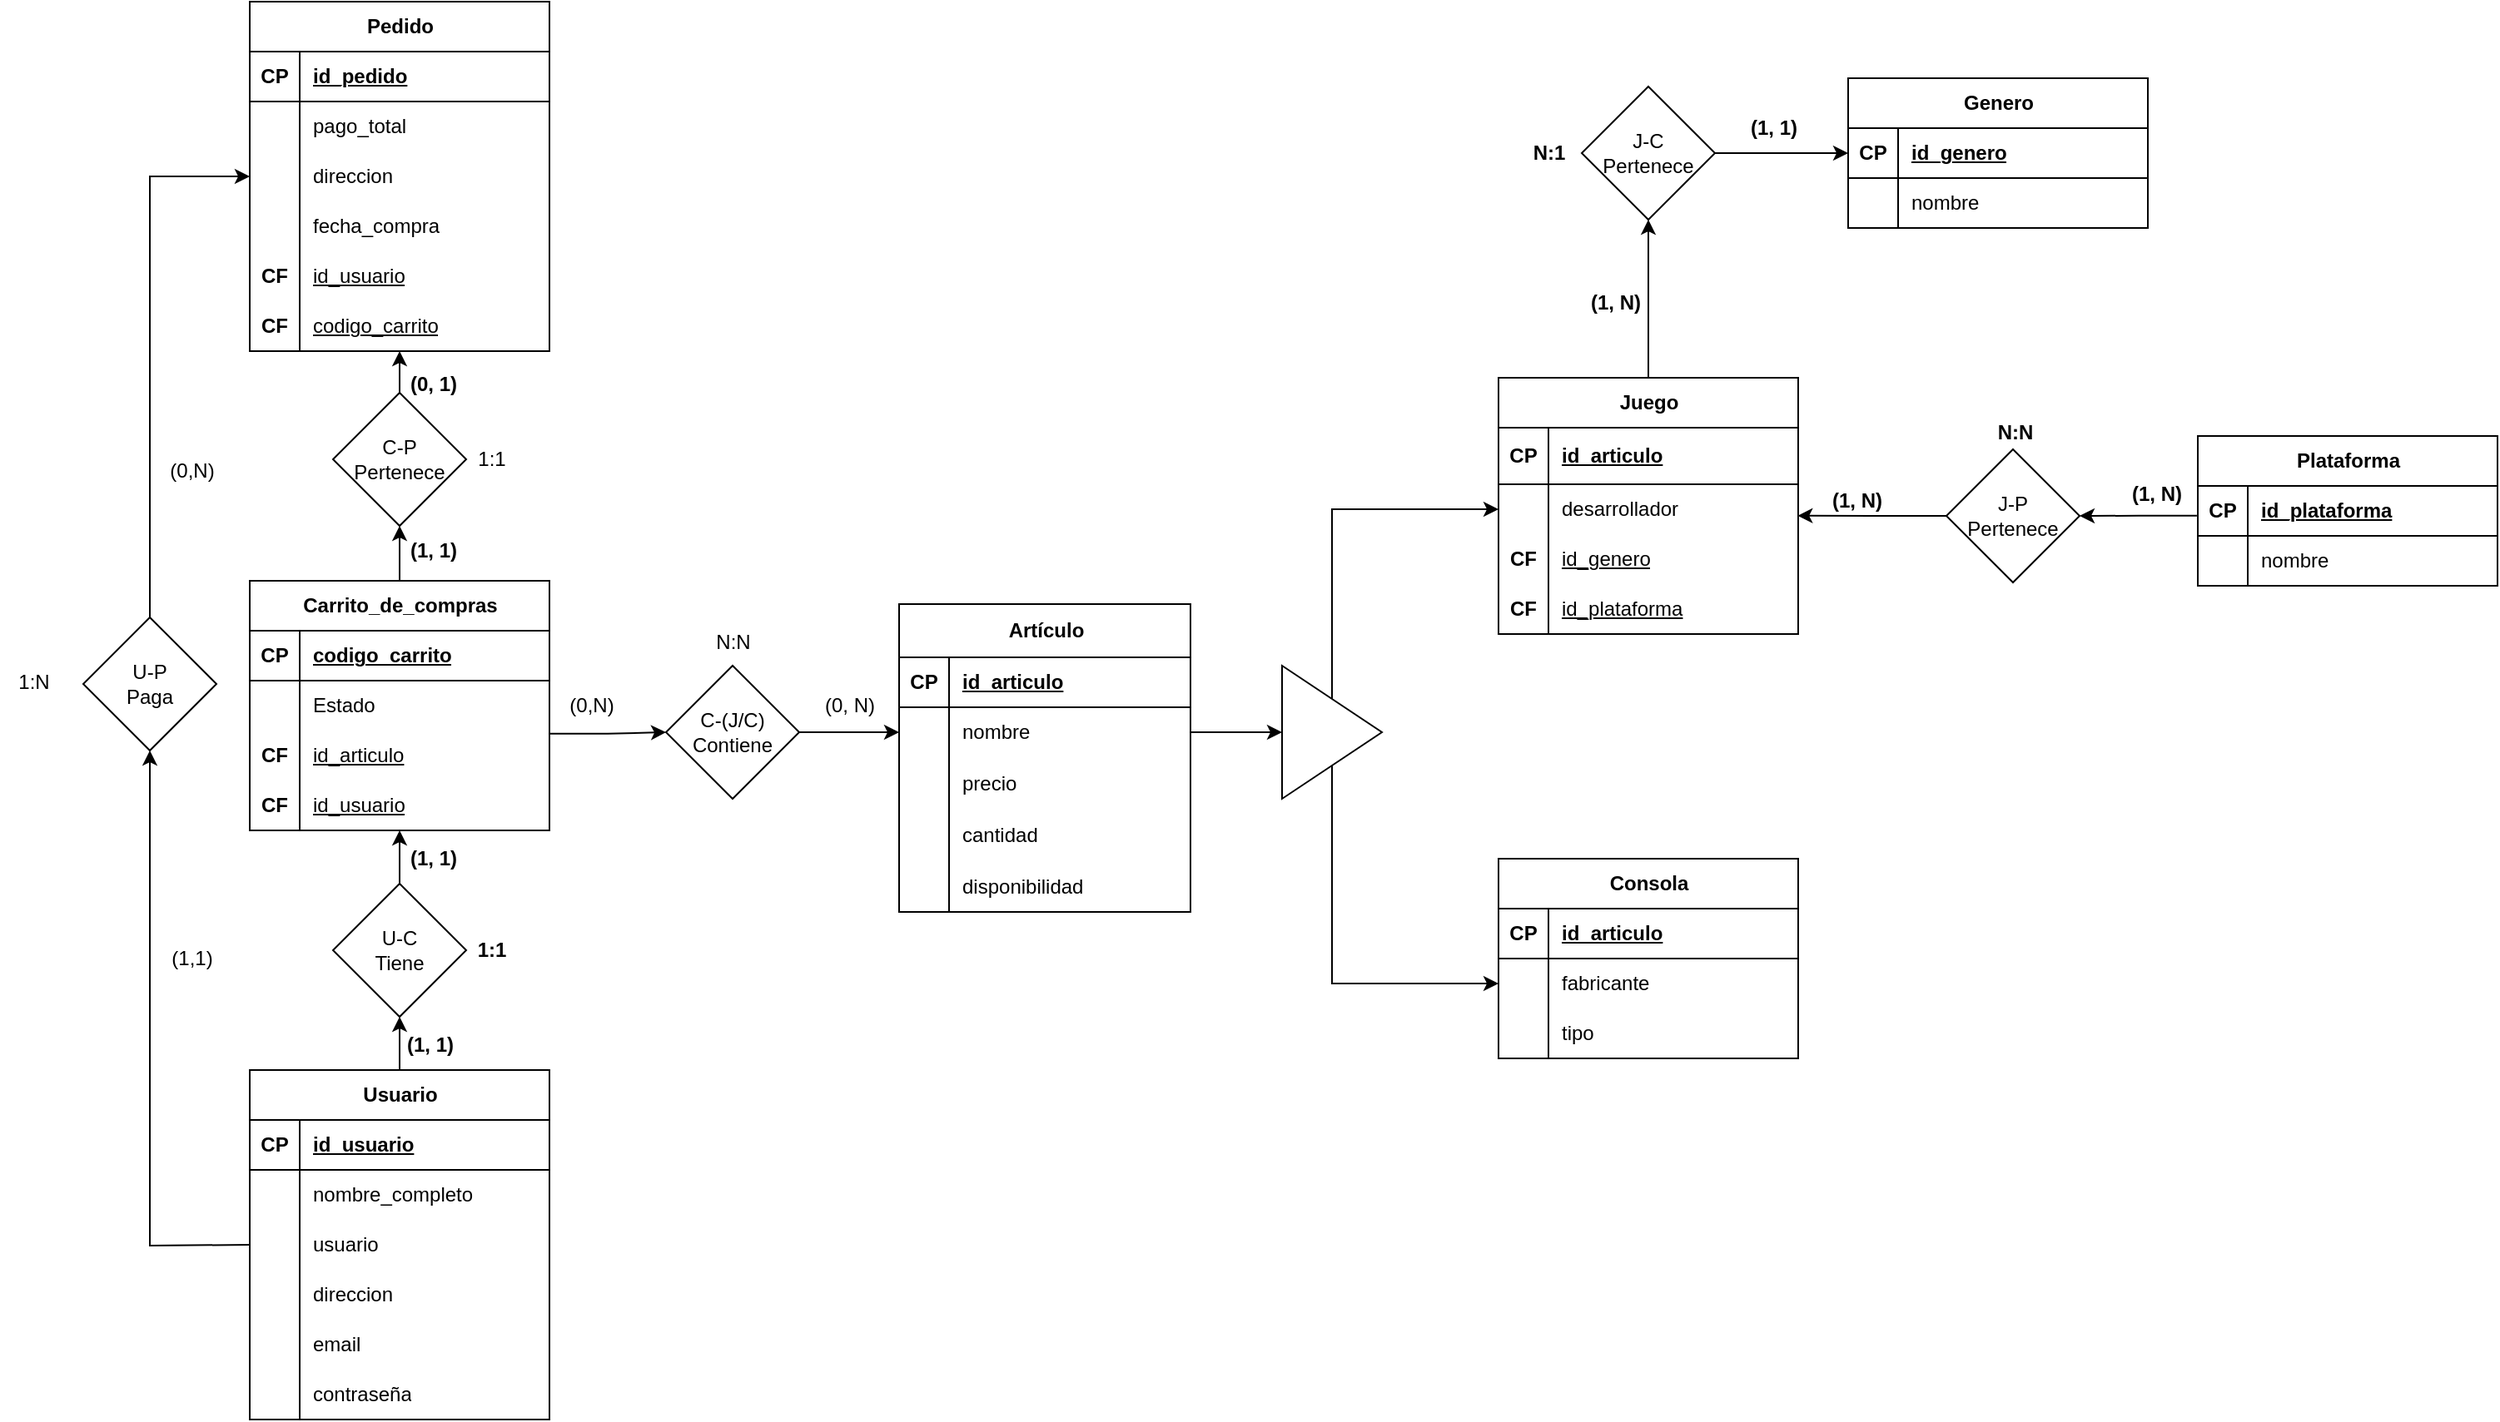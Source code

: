 <mxfile version="24.3.1" type="google">
  <diagram id="R2lEEEUBdFMjLlhIrx00" name="Page-1">
    <mxGraphModel grid="1" page="1" gridSize="10" guides="1" tooltips="1" connect="1" arrows="1" fold="1" pageScale="1" pageWidth="850" pageHeight="1100" math="0" shadow="0" extFonts="Permanent Marker^https://fonts.googleapis.com/css?family=Permanent+Marker">
      <root>
        <mxCell id="0" />
        <mxCell id="1" parent="0" />
        <mxCell id="n_eKiCJYKndIXSMCYufd-1" value="Usuario" style="shape=table;startSize=30;container=1;collapsible=1;childLayout=tableLayout;fixedRows=1;rowLines=0;fontStyle=1;align=center;resizeLast=1;html=1;" vertex="1" parent="1">
          <mxGeometry x="60" y="792" width="180" height="210" as="geometry" />
        </mxCell>
        <mxCell id="n_eKiCJYKndIXSMCYufd-2" value="" style="shape=tableRow;horizontal=0;startSize=0;swimlaneHead=0;swimlaneBody=0;fillColor=none;collapsible=0;dropTarget=0;points=[[0,0.5],[1,0.5]];portConstraint=eastwest;top=0;left=0;right=0;bottom=1;" vertex="1" parent="n_eKiCJYKndIXSMCYufd-1">
          <mxGeometry y="30" width="180" height="30" as="geometry" />
        </mxCell>
        <mxCell id="n_eKiCJYKndIXSMCYufd-3" value="CP" style="shape=partialRectangle;connectable=0;fillColor=none;top=0;left=0;bottom=0;right=0;fontStyle=1;overflow=hidden;whiteSpace=wrap;html=1;" vertex="1" parent="n_eKiCJYKndIXSMCYufd-2">
          <mxGeometry width="30" height="30" as="geometry">
            <mxRectangle width="30" height="30" as="alternateBounds" />
          </mxGeometry>
        </mxCell>
        <mxCell id="n_eKiCJYKndIXSMCYufd-4" value="id_usuario" style="shape=partialRectangle;connectable=0;fillColor=none;top=0;left=0;bottom=0;right=0;align=left;spacingLeft=6;fontStyle=5;overflow=hidden;whiteSpace=wrap;html=1;" vertex="1" parent="n_eKiCJYKndIXSMCYufd-2">
          <mxGeometry x="30" width="150" height="30" as="geometry">
            <mxRectangle width="150" height="30" as="alternateBounds" />
          </mxGeometry>
        </mxCell>
        <mxCell id="n_eKiCJYKndIXSMCYufd-5" value="" style="shape=tableRow;horizontal=0;startSize=0;swimlaneHead=0;swimlaneBody=0;fillColor=none;collapsible=0;dropTarget=0;points=[[0,0.5],[1,0.5]];portConstraint=eastwest;top=0;left=0;right=0;bottom=0;" vertex="1" parent="n_eKiCJYKndIXSMCYufd-1">
          <mxGeometry y="60" width="180" height="30" as="geometry" />
        </mxCell>
        <mxCell id="n_eKiCJYKndIXSMCYufd-6" value="" style="shape=partialRectangle;connectable=0;fillColor=none;top=0;left=0;bottom=0;right=0;editable=1;overflow=hidden;whiteSpace=wrap;html=1;" vertex="1" parent="n_eKiCJYKndIXSMCYufd-5">
          <mxGeometry width="30" height="30" as="geometry">
            <mxRectangle width="30" height="30" as="alternateBounds" />
          </mxGeometry>
        </mxCell>
        <mxCell id="n_eKiCJYKndIXSMCYufd-7" value="nombre_completo" style="shape=partialRectangle;connectable=0;fillColor=none;top=0;left=0;bottom=0;right=0;align=left;spacingLeft=6;overflow=hidden;whiteSpace=wrap;html=1;" vertex="1" parent="n_eKiCJYKndIXSMCYufd-5">
          <mxGeometry x="30" width="150" height="30" as="geometry">
            <mxRectangle width="150" height="30" as="alternateBounds" />
          </mxGeometry>
        </mxCell>
        <mxCell id="n_eKiCJYKndIXSMCYufd-14" value="" style="shape=tableRow;horizontal=0;startSize=0;swimlaneHead=0;swimlaneBody=0;fillColor=none;collapsible=0;dropTarget=0;points=[[0,0.5],[1,0.5]];portConstraint=eastwest;top=0;left=0;right=0;bottom=0;" vertex="1" parent="n_eKiCJYKndIXSMCYufd-1">
          <mxGeometry y="90" width="180" height="30" as="geometry" />
        </mxCell>
        <mxCell id="n_eKiCJYKndIXSMCYufd-15" value="" style="shape=partialRectangle;connectable=0;fillColor=none;top=0;left=0;bottom=0;right=0;editable=1;overflow=hidden;whiteSpace=wrap;html=1;" vertex="1" parent="n_eKiCJYKndIXSMCYufd-14">
          <mxGeometry width="30" height="30" as="geometry">
            <mxRectangle width="30" height="30" as="alternateBounds" />
          </mxGeometry>
        </mxCell>
        <mxCell id="n_eKiCJYKndIXSMCYufd-16" value="usuario" style="shape=partialRectangle;connectable=0;fillColor=none;top=0;left=0;bottom=0;right=0;align=left;spacingLeft=6;overflow=hidden;whiteSpace=wrap;html=1;" vertex="1" parent="n_eKiCJYKndIXSMCYufd-14">
          <mxGeometry x="30" width="150" height="30" as="geometry">
            <mxRectangle width="150" height="30" as="alternateBounds" />
          </mxGeometry>
        </mxCell>
        <mxCell id="n_eKiCJYKndIXSMCYufd-17" value="" style="shape=tableRow;horizontal=0;startSize=0;swimlaneHead=0;swimlaneBody=0;fillColor=none;collapsible=0;dropTarget=0;points=[[0,0.5],[1,0.5]];portConstraint=eastwest;top=0;left=0;right=0;bottom=0;" vertex="1" parent="n_eKiCJYKndIXSMCYufd-1">
          <mxGeometry y="120" width="180" height="30" as="geometry" />
        </mxCell>
        <mxCell id="n_eKiCJYKndIXSMCYufd-18" value="" style="shape=partialRectangle;connectable=0;fillColor=none;top=0;left=0;bottom=0;right=0;editable=1;overflow=hidden;whiteSpace=wrap;html=1;" vertex="1" parent="n_eKiCJYKndIXSMCYufd-17">
          <mxGeometry width="30" height="30" as="geometry">
            <mxRectangle width="30" height="30" as="alternateBounds" />
          </mxGeometry>
        </mxCell>
        <mxCell id="n_eKiCJYKndIXSMCYufd-19" value="direccion" style="shape=partialRectangle;connectable=0;fillColor=none;top=0;left=0;bottom=0;right=0;align=left;spacingLeft=6;overflow=hidden;whiteSpace=wrap;html=1;" vertex="1" parent="n_eKiCJYKndIXSMCYufd-17">
          <mxGeometry x="30" width="150" height="30" as="geometry">
            <mxRectangle width="150" height="30" as="alternateBounds" />
          </mxGeometry>
        </mxCell>
        <mxCell id="xAtLHZ4HxbUUUHF_0wC6-1" value="" style="shape=tableRow;horizontal=0;startSize=0;swimlaneHead=0;swimlaneBody=0;fillColor=none;collapsible=0;dropTarget=0;points=[[0,0.5],[1,0.5]];portConstraint=eastwest;top=0;left=0;right=0;bottom=0;" vertex="1" parent="n_eKiCJYKndIXSMCYufd-1">
          <mxGeometry y="150" width="180" height="30" as="geometry" />
        </mxCell>
        <mxCell id="xAtLHZ4HxbUUUHF_0wC6-2" value="" style="shape=partialRectangle;connectable=0;fillColor=none;top=0;left=0;bottom=0;right=0;editable=1;overflow=hidden;whiteSpace=wrap;html=1;" vertex="1" parent="xAtLHZ4HxbUUUHF_0wC6-1">
          <mxGeometry width="30" height="30" as="geometry">
            <mxRectangle width="30" height="30" as="alternateBounds" />
          </mxGeometry>
        </mxCell>
        <mxCell id="xAtLHZ4HxbUUUHF_0wC6-3" value="email" style="shape=partialRectangle;connectable=0;fillColor=none;top=0;left=0;bottom=0;right=0;align=left;spacingLeft=6;overflow=hidden;whiteSpace=wrap;html=1;" vertex="1" parent="xAtLHZ4HxbUUUHF_0wC6-1">
          <mxGeometry x="30" width="150" height="30" as="geometry">
            <mxRectangle width="150" height="30" as="alternateBounds" />
          </mxGeometry>
        </mxCell>
        <mxCell id="xAtLHZ4HxbUUUHF_0wC6-4" value="" style="shape=tableRow;horizontal=0;startSize=0;swimlaneHead=0;swimlaneBody=0;fillColor=none;collapsible=0;dropTarget=0;points=[[0,0.5],[1,0.5]];portConstraint=eastwest;top=0;left=0;right=0;bottom=0;" vertex="1" parent="n_eKiCJYKndIXSMCYufd-1">
          <mxGeometry y="180" width="180" height="30" as="geometry" />
        </mxCell>
        <mxCell id="xAtLHZ4HxbUUUHF_0wC6-5" value="" style="shape=partialRectangle;connectable=0;fillColor=none;top=0;left=0;bottom=0;right=0;editable=1;overflow=hidden;whiteSpace=wrap;html=1;" vertex="1" parent="xAtLHZ4HxbUUUHF_0wC6-4">
          <mxGeometry width="30" height="30" as="geometry">
            <mxRectangle width="30" height="30" as="alternateBounds" />
          </mxGeometry>
        </mxCell>
        <mxCell id="xAtLHZ4HxbUUUHF_0wC6-6" value="contraseña" style="shape=partialRectangle;connectable=0;fillColor=none;top=0;left=0;bottom=0;right=0;align=left;spacingLeft=6;overflow=hidden;whiteSpace=wrap;html=1;" vertex="1" parent="xAtLHZ4HxbUUUHF_0wC6-4">
          <mxGeometry x="30" width="150" height="30" as="geometry">
            <mxRectangle width="150" height="30" as="alternateBounds" />
          </mxGeometry>
        </mxCell>
        <mxCell id="uKC9EGpkkyxRw3qyVLnq-20" style="edgeStyle=orthogonalEdgeStyle;rounded=0;orthogonalLoop=1;jettySize=auto;html=1;entryX=0.5;entryY=1;entryDx=0;entryDy=0;" edge="1" parent="1" source="n_eKiCJYKndIXSMCYufd-26" target="uKC9EGpkkyxRw3qyVLnq-18">
          <mxGeometry relative="1" as="geometry" />
        </mxCell>
        <mxCell id="n_eKiCJYKndIXSMCYufd-26" value="Juego" style="shape=table;startSize=30;container=1;collapsible=1;childLayout=tableLayout;fixedRows=1;rowLines=0;fontStyle=1;align=center;resizeLast=1;html=1;" vertex="1" parent="1">
          <mxGeometry x="810" y="376" width="180" height="154" as="geometry" />
        </mxCell>
        <mxCell id="n_eKiCJYKndIXSMCYufd-27" value="" style="shape=tableRow;horizontal=0;startSize=0;swimlaneHead=0;swimlaneBody=0;fillColor=none;collapsible=0;dropTarget=0;points=[[0,0.5],[1,0.5]];portConstraint=eastwest;top=0;left=0;right=0;bottom=1;" vertex="1" parent="n_eKiCJYKndIXSMCYufd-26">
          <mxGeometry y="30" width="180" height="34" as="geometry" />
        </mxCell>
        <mxCell id="n_eKiCJYKndIXSMCYufd-28" value="CP" style="shape=partialRectangle;connectable=0;fillColor=none;top=0;left=0;bottom=0;right=0;fontStyle=1;overflow=hidden;whiteSpace=wrap;html=1;" vertex="1" parent="n_eKiCJYKndIXSMCYufd-27">
          <mxGeometry width="30" height="34" as="geometry">
            <mxRectangle width="30" height="34" as="alternateBounds" />
          </mxGeometry>
        </mxCell>
        <mxCell id="n_eKiCJYKndIXSMCYufd-29" value="id_articulo" style="shape=partialRectangle;connectable=0;fillColor=none;top=0;left=0;bottom=0;right=0;align=left;spacingLeft=6;fontStyle=5;overflow=hidden;whiteSpace=wrap;html=1;" vertex="1" parent="n_eKiCJYKndIXSMCYufd-27">
          <mxGeometry x="30" width="150" height="34" as="geometry">
            <mxRectangle width="150" height="34" as="alternateBounds" />
          </mxGeometry>
        </mxCell>
        <mxCell id="n_eKiCJYKndIXSMCYufd-78" value="" style="shape=tableRow;horizontal=0;startSize=0;swimlaneHead=0;swimlaneBody=0;fillColor=none;collapsible=0;dropTarget=0;points=[[0,0.5],[1,0.5]];portConstraint=eastwest;top=0;left=0;right=0;bottom=0;" vertex="1" parent="n_eKiCJYKndIXSMCYufd-26">
          <mxGeometry y="64" width="180" height="30" as="geometry" />
        </mxCell>
        <mxCell id="n_eKiCJYKndIXSMCYufd-79" value="" style="shape=partialRectangle;connectable=0;fillColor=none;top=0;left=0;bottom=0;right=0;editable=1;overflow=hidden;whiteSpace=wrap;html=1;" vertex="1" parent="n_eKiCJYKndIXSMCYufd-78">
          <mxGeometry width="30" height="30" as="geometry">
            <mxRectangle width="30" height="30" as="alternateBounds" />
          </mxGeometry>
        </mxCell>
        <mxCell id="n_eKiCJYKndIXSMCYufd-80" value="desarrollador" style="shape=partialRectangle;connectable=0;fillColor=none;top=0;left=0;bottom=0;right=0;align=left;spacingLeft=6;overflow=hidden;whiteSpace=wrap;html=1;" vertex="1" parent="n_eKiCJYKndIXSMCYufd-78">
          <mxGeometry x="30" width="150" height="30" as="geometry">
            <mxRectangle width="150" height="30" as="alternateBounds" />
          </mxGeometry>
        </mxCell>
        <mxCell id="KDJVT5OWe3KiXkxFIg8c-7" value="" style="shape=tableRow;horizontal=0;startSize=0;swimlaneHead=0;swimlaneBody=0;fillColor=none;collapsible=0;dropTarget=0;points=[[0,0.5],[1,0.5]];portConstraint=eastwest;top=0;left=0;right=0;bottom=0;" vertex="1" parent="n_eKiCJYKndIXSMCYufd-26">
          <mxGeometry y="94" width="180" height="30" as="geometry" />
        </mxCell>
        <mxCell id="KDJVT5OWe3KiXkxFIg8c-8" value="&lt;b&gt;CF&lt;/b&gt;" style="shape=partialRectangle;connectable=0;fillColor=none;top=0;left=0;bottom=0;right=0;editable=1;overflow=hidden;whiteSpace=wrap;html=1;" vertex="1" parent="KDJVT5OWe3KiXkxFIg8c-7">
          <mxGeometry width="30" height="30" as="geometry">
            <mxRectangle width="30" height="30" as="alternateBounds" />
          </mxGeometry>
        </mxCell>
        <mxCell id="KDJVT5OWe3KiXkxFIg8c-9" value="&lt;u&gt;id_genero&lt;/u&gt;" style="shape=partialRectangle;connectable=0;fillColor=none;top=0;left=0;bottom=0;right=0;align=left;spacingLeft=6;overflow=hidden;whiteSpace=wrap;html=1;" vertex="1" parent="KDJVT5OWe3KiXkxFIg8c-7">
          <mxGeometry x="30" width="150" height="30" as="geometry">
            <mxRectangle width="150" height="30" as="alternateBounds" />
          </mxGeometry>
        </mxCell>
        <mxCell id="Jhs-4-JVJ0-zjzhwm90C-14" value="" style="shape=tableRow;horizontal=0;startSize=0;swimlaneHead=0;swimlaneBody=0;fillColor=none;collapsible=0;dropTarget=0;points=[[0,0.5],[1,0.5]];portConstraint=eastwest;top=0;left=0;right=0;bottom=0;" vertex="1" parent="n_eKiCJYKndIXSMCYufd-26">
          <mxGeometry y="124" width="180" height="30" as="geometry" />
        </mxCell>
        <mxCell id="Jhs-4-JVJ0-zjzhwm90C-15" value="&lt;b&gt;CF&lt;/b&gt;" style="shape=partialRectangle;connectable=0;fillColor=none;top=0;left=0;bottom=0;right=0;editable=1;overflow=hidden;whiteSpace=wrap;html=1;" vertex="1" parent="Jhs-4-JVJ0-zjzhwm90C-14">
          <mxGeometry width="30" height="30" as="geometry">
            <mxRectangle width="30" height="30" as="alternateBounds" />
          </mxGeometry>
        </mxCell>
        <mxCell id="Jhs-4-JVJ0-zjzhwm90C-16" value="&lt;u&gt;id_plataforma&lt;/u&gt;" style="shape=partialRectangle;connectable=0;fillColor=none;top=0;left=0;bottom=0;right=0;align=left;spacingLeft=6;overflow=hidden;whiteSpace=wrap;html=1;" vertex="1" parent="Jhs-4-JVJ0-zjzhwm90C-14">
          <mxGeometry x="30" width="150" height="30" as="geometry">
            <mxRectangle width="150" height="30" as="alternateBounds" />
          </mxGeometry>
        </mxCell>
        <mxCell id="n_eKiCJYKndIXSMCYufd-52" value="Pedido" style="shape=table;startSize=30;container=1;collapsible=1;childLayout=tableLayout;fixedRows=1;rowLines=0;fontStyle=1;align=center;resizeLast=1;html=1;" vertex="1" parent="1">
          <mxGeometry x="60" y="150" width="180" height="210" as="geometry" />
        </mxCell>
        <mxCell id="n_eKiCJYKndIXSMCYufd-53" value="" style="shape=tableRow;horizontal=0;startSize=0;swimlaneHead=0;swimlaneBody=0;fillColor=none;collapsible=0;dropTarget=0;points=[[0,0.5],[1,0.5]];portConstraint=eastwest;top=0;left=0;right=0;bottom=1;" vertex="1" parent="n_eKiCJYKndIXSMCYufd-52">
          <mxGeometry y="30" width="180" height="30" as="geometry" />
        </mxCell>
        <mxCell id="n_eKiCJYKndIXSMCYufd-54" value="CP" style="shape=partialRectangle;connectable=0;fillColor=none;top=0;left=0;bottom=0;right=0;fontStyle=1;overflow=hidden;whiteSpace=wrap;html=1;" vertex="1" parent="n_eKiCJYKndIXSMCYufd-53">
          <mxGeometry width="30" height="30" as="geometry">
            <mxRectangle width="30" height="30" as="alternateBounds" />
          </mxGeometry>
        </mxCell>
        <mxCell id="n_eKiCJYKndIXSMCYufd-55" value="id_pedido" style="shape=partialRectangle;connectable=0;fillColor=none;top=0;left=0;bottom=0;right=0;align=left;spacingLeft=6;fontStyle=5;overflow=hidden;whiteSpace=wrap;html=1;" vertex="1" parent="n_eKiCJYKndIXSMCYufd-53">
          <mxGeometry x="30" width="150" height="30" as="geometry">
            <mxRectangle width="150" height="30" as="alternateBounds" />
          </mxGeometry>
        </mxCell>
        <mxCell id="n_eKiCJYKndIXSMCYufd-56" value="" style="shape=tableRow;horizontal=0;startSize=0;swimlaneHead=0;swimlaneBody=0;fillColor=none;collapsible=0;dropTarget=0;points=[[0,0.5],[1,0.5]];portConstraint=eastwest;top=0;left=0;right=0;bottom=0;" vertex="1" parent="n_eKiCJYKndIXSMCYufd-52">
          <mxGeometry y="60" width="180" height="30" as="geometry" />
        </mxCell>
        <mxCell id="n_eKiCJYKndIXSMCYufd-57" value="" style="shape=partialRectangle;connectable=0;fillColor=none;top=0;left=0;bottom=0;right=0;editable=1;overflow=hidden;whiteSpace=wrap;html=1;" vertex="1" parent="n_eKiCJYKndIXSMCYufd-56">
          <mxGeometry width="30" height="30" as="geometry">
            <mxRectangle width="30" height="30" as="alternateBounds" />
          </mxGeometry>
        </mxCell>
        <mxCell id="n_eKiCJYKndIXSMCYufd-58" value="pago_total" style="shape=partialRectangle;connectable=0;fillColor=none;top=0;left=0;bottom=0;right=0;align=left;spacingLeft=6;overflow=hidden;whiteSpace=wrap;html=1;" vertex="1" parent="n_eKiCJYKndIXSMCYufd-56">
          <mxGeometry x="30" width="150" height="30" as="geometry">
            <mxRectangle width="150" height="30" as="alternateBounds" />
          </mxGeometry>
        </mxCell>
        <mxCell id="n_eKiCJYKndIXSMCYufd-59" value="" style="shape=tableRow;horizontal=0;startSize=0;swimlaneHead=0;swimlaneBody=0;fillColor=none;collapsible=0;dropTarget=0;points=[[0,0.5],[1,0.5]];portConstraint=eastwest;top=0;left=0;right=0;bottom=0;" vertex="1" parent="n_eKiCJYKndIXSMCYufd-52">
          <mxGeometry y="90" width="180" height="30" as="geometry" />
        </mxCell>
        <mxCell id="n_eKiCJYKndIXSMCYufd-60" value="" style="shape=partialRectangle;connectable=0;fillColor=none;top=0;left=0;bottom=0;right=0;editable=1;overflow=hidden;whiteSpace=wrap;html=1;" vertex="1" parent="n_eKiCJYKndIXSMCYufd-59">
          <mxGeometry width="30" height="30" as="geometry">
            <mxRectangle width="30" height="30" as="alternateBounds" />
          </mxGeometry>
        </mxCell>
        <mxCell id="n_eKiCJYKndIXSMCYufd-61" value="direccion" style="shape=partialRectangle;connectable=0;fillColor=none;top=0;left=0;bottom=0;right=0;align=left;spacingLeft=6;overflow=hidden;whiteSpace=wrap;html=1;" vertex="1" parent="n_eKiCJYKndIXSMCYufd-59">
          <mxGeometry x="30" width="150" height="30" as="geometry">
            <mxRectangle width="150" height="30" as="alternateBounds" />
          </mxGeometry>
        </mxCell>
        <mxCell id="n_eKiCJYKndIXSMCYufd-62" value="" style="shape=tableRow;horizontal=0;startSize=0;swimlaneHead=0;swimlaneBody=0;fillColor=none;collapsible=0;dropTarget=0;points=[[0,0.5],[1,0.5]];portConstraint=eastwest;top=0;left=0;right=0;bottom=0;" vertex="1" parent="n_eKiCJYKndIXSMCYufd-52">
          <mxGeometry y="120" width="180" height="30" as="geometry" />
        </mxCell>
        <mxCell id="n_eKiCJYKndIXSMCYufd-63" value="" style="shape=partialRectangle;connectable=0;fillColor=none;top=0;left=0;bottom=0;right=0;editable=1;overflow=hidden;whiteSpace=wrap;html=1;" vertex="1" parent="n_eKiCJYKndIXSMCYufd-62">
          <mxGeometry width="30" height="30" as="geometry">
            <mxRectangle width="30" height="30" as="alternateBounds" />
          </mxGeometry>
        </mxCell>
        <mxCell id="n_eKiCJYKndIXSMCYufd-64" value="fecha_compra" style="shape=partialRectangle;connectable=0;fillColor=none;top=0;left=0;bottom=0;right=0;align=left;spacingLeft=6;overflow=hidden;whiteSpace=wrap;html=1;" vertex="1" parent="n_eKiCJYKndIXSMCYufd-62">
          <mxGeometry x="30" width="150" height="30" as="geometry">
            <mxRectangle width="150" height="30" as="alternateBounds" />
          </mxGeometry>
        </mxCell>
        <mxCell id="KDJVT5OWe3KiXkxFIg8c-147" value="" style="shape=tableRow;horizontal=0;startSize=0;swimlaneHead=0;swimlaneBody=0;fillColor=none;collapsible=0;dropTarget=0;points=[[0,0.5],[1,0.5]];portConstraint=eastwest;top=0;left=0;right=0;bottom=0;" vertex="1" parent="n_eKiCJYKndIXSMCYufd-52">
          <mxGeometry y="150" width="180" height="30" as="geometry" />
        </mxCell>
        <mxCell id="KDJVT5OWe3KiXkxFIg8c-148" value="&lt;b&gt;CF&lt;/b&gt;" style="shape=partialRectangle;connectable=0;fillColor=none;top=0;left=0;bottom=0;right=0;editable=1;overflow=hidden;whiteSpace=wrap;html=1;" vertex="1" parent="KDJVT5OWe3KiXkxFIg8c-147">
          <mxGeometry width="30" height="30" as="geometry">
            <mxRectangle width="30" height="30" as="alternateBounds" />
          </mxGeometry>
        </mxCell>
        <mxCell id="KDJVT5OWe3KiXkxFIg8c-149" value="&lt;u&gt;id_usuario&lt;/u&gt;" style="shape=partialRectangle;connectable=0;fillColor=none;top=0;left=0;bottom=0;right=0;align=left;spacingLeft=6;overflow=hidden;whiteSpace=wrap;html=1;" vertex="1" parent="KDJVT5OWe3KiXkxFIg8c-147">
          <mxGeometry x="30" width="150" height="30" as="geometry">
            <mxRectangle width="150" height="30" as="alternateBounds" />
          </mxGeometry>
        </mxCell>
        <mxCell id="KDJVT5OWe3KiXkxFIg8c-2312" value="" style="shape=tableRow;horizontal=0;startSize=0;swimlaneHead=0;swimlaneBody=0;fillColor=none;collapsible=0;dropTarget=0;points=[[0,0.5],[1,0.5]];portConstraint=eastwest;top=0;left=0;right=0;bottom=0;" vertex="1" parent="n_eKiCJYKndIXSMCYufd-52">
          <mxGeometry y="180" width="180" height="30" as="geometry" />
        </mxCell>
        <mxCell id="KDJVT5OWe3KiXkxFIg8c-2313" value="&lt;b&gt;CF&lt;/b&gt;" style="shape=partialRectangle;connectable=0;fillColor=none;top=0;left=0;bottom=0;right=0;editable=1;overflow=hidden;whiteSpace=wrap;html=1;" vertex="1" parent="KDJVT5OWe3KiXkxFIg8c-2312">
          <mxGeometry width="30" height="30" as="geometry">
            <mxRectangle width="30" height="30" as="alternateBounds" />
          </mxGeometry>
        </mxCell>
        <mxCell id="KDJVT5OWe3KiXkxFIg8c-2314" value="&lt;u&gt;codigo_carrito&lt;/u&gt;" style="shape=partialRectangle;connectable=0;fillColor=none;top=0;left=0;bottom=0;right=0;align=left;spacingLeft=6;overflow=hidden;whiteSpace=wrap;html=1;" vertex="1" parent="KDJVT5OWe3KiXkxFIg8c-2312">
          <mxGeometry x="30" width="150" height="30" as="geometry">
            <mxRectangle width="150" height="30" as="alternateBounds" />
          </mxGeometry>
        </mxCell>
        <mxCell id="n_eKiCJYKndIXSMCYufd-97" style="edgeStyle=orthogonalEdgeStyle;rounded=0;orthogonalLoop=1;jettySize=auto;html=1;entryX=0.5;entryY=1;entryDx=0;entryDy=0;exitX=0.5;exitY=0;exitDx=0;exitDy=0;" edge="1" parent="1" source="n_eKiCJYKndIXSMCYufd-1" target="KDJVT5OWe3KiXkxFIg8c-63">
          <mxGeometry relative="1" as="geometry">
            <mxPoint x="140" y="299" as="targetPoint" />
          </mxGeometry>
        </mxCell>
        <mxCell id="KDJVT5OWe3KiXkxFIg8c-10" value="Plataforma" style="shape=table;startSize=30;container=1;collapsible=1;childLayout=tableLayout;fixedRows=1;rowLines=0;fontStyle=1;align=center;resizeLast=1;html=1;" vertex="1" parent="1">
          <mxGeometry x="1230" y="411" width="180" height="90" as="geometry" />
        </mxCell>
        <mxCell id="KDJVT5OWe3KiXkxFIg8c-11" value="" style="shape=tableRow;horizontal=0;startSize=0;swimlaneHead=0;swimlaneBody=0;fillColor=none;collapsible=0;dropTarget=0;points=[[0,0.5],[1,0.5]];portConstraint=eastwest;top=0;left=0;right=0;bottom=1;" vertex="1" parent="KDJVT5OWe3KiXkxFIg8c-10">
          <mxGeometry y="30" width="180" height="30" as="geometry" />
        </mxCell>
        <mxCell id="KDJVT5OWe3KiXkxFIg8c-12" value="CP" style="shape=partialRectangle;connectable=0;fillColor=none;top=0;left=0;bottom=0;right=0;fontStyle=1;overflow=hidden;whiteSpace=wrap;html=1;" vertex="1" parent="KDJVT5OWe3KiXkxFIg8c-11">
          <mxGeometry width="30" height="30" as="geometry">
            <mxRectangle width="30" height="30" as="alternateBounds" />
          </mxGeometry>
        </mxCell>
        <mxCell id="KDJVT5OWe3KiXkxFIg8c-13" value="id_plataforma" style="shape=partialRectangle;connectable=0;fillColor=none;top=0;left=0;bottom=0;right=0;align=left;spacingLeft=6;fontStyle=5;overflow=hidden;whiteSpace=wrap;html=1;" vertex="1" parent="KDJVT5OWe3KiXkxFIg8c-11">
          <mxGeometry x="30" width="150" height="30" as="geometry">
            <mxRectangle width="150" height="30" as="alternateBounds" />
          </mxGeometry>
        </mxCell>
        <mxCell id="KDJVT5OWe3KiXkxFIg8c-14" value="" style="shape=tableRow;horizontal=0;startSize=0;swimlaneHead=0;swimlaneBody=0;fillColor=none;collapsible=0;dropTarget=0;points=[[0,0.5],[1,0.5]];portConstraint=eastwest;top=0;left=0;right=0;bottom=0;" vertex="1" parent="KDJVT5OWe3KiXkxFIg8c-10">
          <mxGeometry y="60" width="180" height="30" as="geometry" />
        </mxCell>
        <mxCell id="KDJVT5OWe3KiXkxFIg8c-15" value="" style="shape=partialRectangle;connectable=0;fillColor=none;top=0;left=0;bottom=0;right=0;editable=1;overflow=hidden;whiteSpace=wrap;html=1;" vertex="1" parent="KDJVT5OWe3KiXkxFIg8c-14">
          <mxGeometry width="30" height="30" as="geometry">
            <mxRectangle width="30" height="30" as="alternateBounds" />
          </mxGeometry>
        </mxCell>
        <mxCell id="KDJVT5OWe3KiXkxFIg8c-16" value="nombre" style="shape=partialRectangle;connectable=0;fillColor=none;top=0;left=0;bottom=0;right=0;align=left;spacingLeft=6;overflow=hidden;whiteSpace=wrap;html=1;" vertex="1" parent="KDJVT5OWe3KiXkxFIg8c-14">
          <mxGeometry x="30" width="150" height="30" as="geometry">
            <mxRectangle width="150" height="30" as="alternateBounds" />
          </mxGeometry>
        </mxCell>
        <mxCell id="KDJVT5OWe3KiXkxFIg8c-2308" style="edgeStyle=orthogonalEdgeStyle;rounded=0;orthogonalLoop=1;jettySize=auto;html=1;entryX=0.5;entryY=1;entryDx=0;entryDy=0;exitX=0.5;exitY=0;exitDx=0;exitDy=0;" edge="1" parent="1" source="uKC9EGpkkyxRw3qyVLnq-1" target="KDJVT5OWe3KiXkxFIg8c-37">
          <mxGeometry relative="1" as="geometry">
            <mxPoint x="150" y="510" as="sourcePoint" />
          </mxGeometry>
        </mxCell>
        <mxCell id="uKC9EGpkkyxRw3qyVLnq-1" value="Carrito_de_compras" style="shape=table;startSize=30;container=1;collapsible=1;childLayout=tableLayout;fixedRows=1;rowLines=0;fontStyle=1;align=center;resizeLast=1;html=1;" vertex="1" parent="1">
          <mxGeometry x="60" y="498" width="180" height="150" as="geometry" />
        </mxCell>
        <mxCell id="uKC9EGpkkyxRw3qyVLnq-2" value="" style="shape=tableRow;horizontal=0;startSize=0;swimlaneHead=0;swimlaneBody=0;fillColor=none;collapsible=0;dropTarget=0;points=[[0,0.5],[1,0.5]];portConstraint=eastwest;top=0;left=0;right=0;bottom=1;" vertex="1" parent="uKC9EGpkkyxRw3qyVLnq-1">
          <mxGeometry y="30" width="180" height="30" as="geometry" />
        </mxCell>
        <mxCell id="uKC9EGpkkyxRw3qyVLnq-3" value="CP" style="shape=partialRectangle;connectable=0;fillColor=none;top=0;left=0;bottom=0;right=0;fontStyle=1;overflow=hidden;whiteSpace=wrap;html=1;" vertex="1" parent="uKC9EGpkkyxRw3qyVLnq-2">
          <mxGeometry width="30" height="30" as="geometry">
            <mxRectangle width="30" height="30" as="alternateBounds" />
          </mxGeometry>
        </mxCell>
        <mxCell id="uKC9EGpkkyxRw3qyVLnq-4" value="codigo_carrito" style="shape=partialRectangle;connectable=0;fillColor=none;top=0;left=0;bottom=0;right=0;align=left;spacingLeft=6;fontStyle=5;overflow=hidden;whiteSpace=wrap;html=1;" vertex="1" parent="uKC9EGpkkyxRw3qyVLnq-2">
          <mxGeometry x="30" width="150" height="30" as="geometry">
            <mxRectangle width="150" height="30" as="alternateBounds" />
          </mxGeometry>
        </mxCell>
        <mxCell id="uKC9EGpkkyxRw3qyVLnq-5" value="" style="shape=tableRow;horizontal=0;startSize=0;swimlaneHead=0;swimlaneBody=0;fillColor=none;collapsible=0;dropTarget=0;points=[[0,0.5],[1,0.5]];portConstraint=eastwest;top=0;left=0;right=0;bottom=0;" vertex="1" parent="uKC9EGpkkyxRw3qyVLnq-1">
          <mxGeometry y="60" width="180" height="30" as="geometry" />
        </mxCell>
        <mxCell id="uKC9EGpkkyxRw3qyVLnq-6" value="" style="shape=partialRectangle;connectable=0;fillColor=none;top=0;left=0;bottom=0;right=0;editable=1;overflow=hidden;whiteSpace=wrap;html=1;" vertex="1" parent="uKC9EGpkkyxRw3qyVLnq-5">
          <mxGeometry width="30" height="30" as="geometry">
            <mxRectangle width="30" height="30" as="alternateBounds" />
          </mxGeometry>
        </mxCell>
        <mxCell id="uKC9EGpkkyxRw3qyVLnq-7" value="Estado" style="shape=partialRectangle;connectable=0;fillColor=none;top=0;left=0;bottom=0;right=0;align=left;spacingLeft=6;overflow=hidden;whiteSpace=wrap;html=1;" vertex="1" parent="uKC9EGpkkyxRw3qyVLnq-5">
          <mxGeometry x="30" width="150" height="30" as="geometry">
            <mxRectangle width="150" height="30" as="alternateBounds" />
          </mxGeometry>
        </mxCell>
        <mxCell id="uKC9EGpkkyxRw3qyVLnq-8" value="" style="shape=tableRow;horizontal=0;startSize=0;swimlaneHead=0;swimlaneBody=0;fillColor=none;collapsible=0;dropTarget=0;points=[[0,0.5],[1,0.5]];portConstraint=eastwest;top=0;left=0;right=0;bottom=0;" vertex="1" parent="uKC9EGpkkyxRw3qyVLnq-1">
          <mxGeometry y="90" width="180" height="30" as="geometry" />
        </mxCell>
        <mxCell id="uKC9EGpkkyxRw3qyVLnq-9" value="&lt;b&gt;CF&lt;/b&gt;" style="shape=partialRectangle;connectable=0;fillColor=none;top=0;left=0;bottom=0;right=0;editable=1;overflow=hidden;whiteSpace=wrap;html=1;" vertex="1" parent="uKC9EGpkkyxRw3qyVLnq-8">
          <mxGeometry width="30" height="30" as="geometry">
            <mxRectangle width="30" height="30" as="alternateBounds" />
          </mxGeometry>
        </mxCell>
        <mxCell id="uKC9EGpkkyxRw3qyVLnq-10" value="&lt;u&gt;id_articulo&lt;/u&gt;" style="shape=partialRectangle;connectable=0;fillColor=none;top=0;left=0;bottom=0;right=0;align=left;spacingLeft=6;overflow=hidden;whiteSpace=wrap;html=1;" vertex="1" parent="uKC9EGpkkyxRw3qyVLnq-8">
          <mxGeometry x="30" width="150" height="30" as="geometry">
            <mxRectangle width="150" height="30" as="alternateBounds" />
          </mxGeometry>
        </mxCell>
        <mxCell id="sqENqNc7Pi9_3G9X99jC-49" value="" style="shape=tableRow;horizontal=0;startSize=0;swimlaneHead=0;swimlaneBody=0;fillColor=none;collapsible=0;dropTarget=0;points=[[0,0.5],[1,0.5]];portConstraint=eastwest;top=0;left=0;right=0;bottom=0;" vertex="1" parent="uKC9EGpkkyxRw3qyVLnq-1">
          <mxGeometry y="120" width="180" height="30" as="geometry" />
        </mxCell>
        <mxCell id="sqENqNc7Pi9_3G9X99jC-50" value="&lt;b&gt;CF&lt;/b&gt;" style="shape=partialRectangle;connectable=0;fillColor=none;top=0;left=0;bottom=0;right=0;editable=1;overflow=hidden;whiteSpace=wrap;html=1;" vertex="1" parent="sqENqNc7Pi9_3G9X99jC-49">
          <mxGeometry width="30" height="30" as="geometry">
            <mxRectangle width="30" height="30" as="alternateBounds" />
          </mxGeometry>
        </mxCell>
        <mxCell id="sqENqNc7Pi9_3G9X99jC-51" value="&lt;u&gt;id_usuario&lt;/u&gt;" style="shape=partialRectangle;connectable=0;fillColor=none;top=0;left=0;bottom=0;right=0;align=left;spacingLeft=6;overflow=hidden;whiteSpace=wrap;html=1;" vertex="1" parent="sqENqNc7Pi9_3G9X99jC-49">
          <mxGeometry x="30" width="150" height="30" as="geometry">
            <mxRectangle width="150" height="30" as="alternateBounds" />
          </mxGeometry>
        </mxCell>
        <mxCell id="KDJVT5OWe3KiXkxFIg8c-23" value="Consola" style="shape=table;startSize=30;container=1;collapsible=1;childLayout=tableLayout;fixedRows=1;rowLines=0;fontStyle=1;align=center;resizeLast=1;html=1;" vertex="1" parent="1">
          <mxGeometry x="810" y="665" width="180" height="120" as="geometry" />
        </mxCell>
        <mxCell id="KDJVT5OWe3KiXkxFIg8c-24" value="" style="shape=tableRow;horizontal=0;startSize=0;swimlaneHead=0;swimlaneBody=0;fillColor=none;collapsible=0;dropTarget=0;points=[[0,0.5],[1,0.5]];portConstraint=eastwest;top=0;left=0;right=0;bottom=1;" vertex="1" parent="KDJVT5OWe3KiXkxFIg8c-23">
          <mxGeometry y="30" width="180" height="30" as="geometry" />
        </mxCell>
        <mxCell id="KDJVT5OWe3KiXkxFIg8c-25" value="CP" style="shape=partialRectangle;connectable=0;fillColor=none;top=0;left=0;bottom=0;right=0;fontStyle=1;overflow=hidden;whiteSpace=wrap;html=1;" vertex="1" parent="KDJVT5OWe3KiXkxFIg8c-24">
          <mxGeometry width="30" height="30" as="geometry">
            <mxRectangle width="30" height="30" as="alternateBounds" />
          </mxGeometry>
        </mxCell>
        <mxCell id="KDJVT5OWe3KiXkxFIg8c-26" value="id_articulo" style="shape=partialRectangle;connectable=0;fillColor=none;top=0;left=0;bottom=0;right=0;align=left;spacingLeft=6;fontStyle=5;overflow=hidden;whiteSpace=wrap;html=1;" vertex="1" parent="KDJVT5OWe3KiXkxFIg8c-24">
          <mxGeometry x="30" width="150" height="30" as="geometry">
            <mxRectangle width="150" height="30" as="alternateBounds" />
          </mxGeometry>
        </mxCell>
        <mxCell id="KDJVT5OWe3KiXkxFIg8c-30" value="" style="shape=tableRow;horizontal=0;startSize=0;swimlaneHead=0;swimlaneBody=0;fillColor=none;collapsible=0;dropTarget=0;points=[[0,0.5],[1,0.5]];portConstraint=eastwest;top=0;left=0;right=0;bottom=0;" vertex="1" parent="KDJVT5OWe3KiXkxFIg8c-23">
          <mxGeometry y="60" width="180" height="30" as="geometry" />
        </mxCell>
        <mxCell id="KDJVT5OWe3KiXkxFIg8c-31" value="" style="shape=partialRectangle;connectable=0;fillColor=none;top=0;left=0;bottom=0;right=0;editable=1;overflow=hidden;whiteSpace=wrap;html=1;" vertex="1" parent="KDJVT5OWe3KiXkxFIg8c-30">
          <mxGeometry width="30" height="30" as="geometry">
            <mxRectangle width="30" height="30" as="alternateBounds" />
          </mxGeometry>
        </mxCell>
        <mxCell id="KDJVT5OWe3KiXkxFIg8c-32" value="fabricante" style="shape=partialRectangle;connectable=0;fillColor=none;top=0;left=0;bottom=0;right=0;align=left;spacingLeft=6;overflow=hidden;whiteSpace=wrap;html=1;" vertex="1" parent="KDJVT5OWe3KiXkxFIg8c-30">
          <mxGeometry x="30" width="150" height="30" as="geometry">
            <mxRectangle width="150" height="30" as="alternateBounds" />
          </mxGeometry>
        </mxCell>
        <mxCell id="KDJVT5OWe3KiXkxFIg8c-2316" value="" style="shape=tableRow;horizontal=0;startSize=0;swimlaneHead=0;swimlaneBody=0;fillColor=none;collapsible=0;dropTarget=0;points=[[0,0.5],[1,0.5]];portConstraint=eastwest;top=0;left=0;right=0;bottom=0;" vertex="1" parent="KDJVT5OWe3KiXkxFIg8c-23">
          <mxGeometry y="90" width="180" height="30" as="geometry" />
        </mxCell>
        <mxCell id="KDJVT5OWe3KiXkxFIg8c-2317" value="" style="shape=partialRectangle;connectable=0;fillColor=none;top=0;left=0;bottom=0;right=0;editable=1;overflow=hidden;whiteSpace=wrap;html=1;" vertex="1" parent="KDJVT5OWe3KiXkxFIg8c-2316">
          <mxGeometry width="30" height="30" as="geometry">
            <mxRectangle width="30" height="30" as="alternateBounds" />
          </mxGeometry>
        </mxCell>
        <mxCell id="KDJVT5OWe3KiXkxFIg8c-2318" value="tipo" style="shape=partialRectangle;connectable=0;fillColor=none;top=0;left=0;bottom=0;right=0;align=left;spacingLeft=6;overflow=hidden;whiteSpace=wrap;html=1;" vertex="1" parent="KDJVT5OWe3KiXkxFIg8c-2316">
          <mxGeometry x="30" width="150" height="30" as="geometry">
            <mxRectangle width="150" height="30" as="alternateBounds" />
          </mxGeometry>
        </mxCell>
        <mxCell id="KDJVT5OWe3KiXkxFIg8c-36" value="J-P&lt;div&gt;Pertenece&lt;/div&gt;" style="rhombus;whiteSpace=wrap;html=1;" vertex="1" parent="1">
          <mxGeometry x="1079" y="419" width="80" height="80" as="geometry" />
        </mxCell>
        <mxCell id="KDJVT5OWe3KiXkxFIg8c-37" value="C-P&lt;br&gt;Pertenece" style="rhombus;whiteSpace=wrap;html=1;" vertex="1" parent="1">
          <mxGeometry x="110" y="385" width="80" height="80" as="geometry" />
        </mxCell>
        <mxCell id="KDJVT5OWe3KiXkxFIg8c-41" value="&lt;b&gt;(1, N)&lt;/b&gt;" style="text;html=1;align=center;verticalAlign=middle;resizable=0;points=[];autosize=1;strokeColor=none;fillColor=none;" vertex="1" parent="1">
          <mxGeometry x="1000" y="435" width="50" height="30" as="geometry" />
        </mxCell>
        <mxCell id="KDJVT5OWe3KiXkxFIg8c-42" value="&lt;b&gt;N:N&lt;/b&gt;" style="text;html=1;align=center;verticalAlign=middle;resizable=0;points=[];autosize=1;strokeColor=none;fillColor=none;" vertex="1" parent="1">
          <mxGeometry x="1100" y="394" width="40" height="30" as="geometry" />
        </mxCell>
        <mxCell id="uKC9EGpkkyxRw3qyVLnq-34" style="edgeStyle=orthogonalEdgeStyle;rounded=0;orthogonalLoop=1;jettySize=auto;html=1;entryX=0;entryY=0.5;entryDx=0;entryDy=0;" edge="1" parent="1" source="uKC9EGpkkyxRw3qyVLnq-18" target="uKC9EGpkkyxRw3qyVLnq-22">
          <mxGeometry relative="1" as="geometry" />
        </mxCell>
        <mxCell id="uKC9EGpkkyxRw3qyVLnq-18" value="J-C&lt;div&gt;Pertenece&lt;/div&gt;" style="rhombus;whiteSpace=wrap;html=1;" vertex="1" parent="1">
          <mxGeometry x="860" y="201" width="80" height="80" as="geometry" />
        </mxCell>
        <mxCell id="uKC9EGpkkyxRw3qyVLnq-21" value="Genero" style="shape=table;startSize=30;container=1;collapsible=1;childLayout=tableLayout;fixedRows=1;rowLines=0;fontStyle=1;align=center;resizeLast=1;html=1;" vertex="1" parent="1">
          <mxGeometry x="1020" y="196" width="180" height="90" as="geometry" />
        </mxCell>
        <mxCell id="uKC9EGpkkyxRw3qyVLnq-22" value="" style="shape=tableRow;horizontal=0;startSize=0;swimlaneHead=0;swimlaneBody=0;fillColor=none;collapsible=0;dropTarget=0;points=[[0,0.5],[1,0.5]];portConstraint=eastwest;top=0;left=0;right=0;bottom=1;" vertex="1" parent="uKC9EGpkkyxRw3qyVLnq-21">
          <mxGeometry y="30" width="180" height="30" as="geometry" />
        </mxCell>
        <mxCell id="uKC9EGpkkyxRw3qyVLnq-23" value="CP" style="shape=partialRectangle;connectable=0;fillColor=none;top=0;left=0;bottom=0;right=0;fontStyle=1;overflow=hidden;whiteSpace=wrap;html=1;" vertex="1" parent="uKC9EGpkkyxRw3qyVLnq-22">
          <mxGeometry width="30" height="30" as="geometry">
            <mxRectangle width="30" height="30" as="alternateBounds" />
          </mxGeometry>
        </mxCell>
        <mxCell id="uKC9EGpkkyxRw3qyVLnq-24" value="id_genero" style="shape=partialRectangle;connectable=0;fillColor=none;top=0;left=0;bottom=0;right=0;align=left;spacingLeft=6;fontStyle=5;overflow=hidden;whiteSpace=wrap;html=1;" vertex="1" parent="uKC9EGpkkyxRw3qyVLnq-22">
          <mxGeometry x="30" width="150" height="30" as="geometry">
            <mxRectangle width="150" height="30" as="alternateBounds" />
          </mxGeometry>
        </mxCell>
        <mxCell id="uKC9EGpkkyxRw3qyVLnq-25" value="" style="shape=tableRow;horizontal=0;startSize=0;swimlaneHead=0;swimlaneBody=0;fillColor=none;collapsible=0;dropTarget=0;points=[[0,0.5],[1,0.5]];portConstraint=eastwest;top=0;left=0;right=0;bottom=0;" vertex="1" parent="uKC9EGpkkyxRw3qyVLnq-21">
          <mxGeometry y="60" width="180" height="30" as="geometry" />
        </mxCell>
        <mxCell id="uKC9EGpkkyxRw3qyVLnq-26" value="" style="shape=partialRectangle;connectable=0;fillColor=none;top=0;left=0;bottom=0;right=0;editable=1;overflow=hidden;whiteSpace=wrap;html=1;" vertex="1" parent="uKC9EGpkkyxRw3qyVLnq-25">
          <mxGeometry width="30" height="30" as="geometry">
            <mxRectangle width="30" height="30" as="alternateBounds" />
          </mxGeometry>
        </mxCell>
        <mxCell id="uKC9EGpkkyxRw3qyVLnq-27" value="nombre" style="shape=partialRectangle;connectable=0;fillColor=none;top=0;left=0;bottom=0;right=0;align=left;spacingLeft=6;overflow=hidden;whiteSpace=wrap;html=1;" vertex="1" parent="uKC9EGpkkyxRw3qyVLnq-25">
          <mxGeometry x="30" width="150" height="30" as="geometry">
            <mxRectangle width="150" height="30" as="alternateBounds" />
          </mxGeometry>
        </mxCell>
        <mxCell id="KDJVT5OWe3KiXkxFIg8c-58" value="&lt;b&gt;(0, 1)&lt;/b&gt;" style="text;html=1;align=center;verticalAlign=middle;resizable=0;points=[];autosize=1;strokeColor=none;fillColor=none;" vertex="1" parent="1">
          <mxGeometry x="145" y="365" width="50" height="30" as="geometry" />
        </mxCell>
        <mxCell id="KDJVT5OWe3KiXkxFIg8c-59" value="&lt;b&gt;(1, 1)&lt;/b&gt;" style="text;html=1;align=center;verticalAlign=middle;resizable=0;points=[];autosize=1;strokeColor=none;fillColor=none;" vertex="1" parent="1">
          <mxGeometry x="145" y="465" width="50" height="30" as="geometry" />
        </mxCell>
        <mxCell id="KDJVT5OWe3KiXkxFIg8c-63" value="U-C&lt;div&gt;Tiene&lt;/div&gt;" style="rhombus;whiteSpace=wrap;html=1;" vertex="1" parent="1">
          <mxGeometry x="110" y="680" width="80" height="80" as="geometry" />
        </mxCell>
        <mxCell id="KDJVT5OWe3KiXkxFIg8c-71" value="&lt;b&gt;(1, 1)&lt;/b&gt;" style="text;html=1;align=center;verticalAlign=middle;resizable=0;points=[];autosize=1;strokeColor=none;fillColor=none;" vertex="1" parent="1">
          <mxGeometry x="950" y="211" width="50" height="30" as="geometry" />
        </mxCell>
        <mxCell id="KDJVT5OWe3KiXkxFIg8c-72" value="&lt;b&gt;(1, N)&lt;/b&gt;" style="text;html=1;align=center;verticalAlign=middle;resizable=0;points=[];autosize=1;strokeColor=none;fillColor=none;" vertex="1" parent="1">
          <mxGeometry x="855" y="316" width="50" height="30" as="geometry" />
        </mxCell>
        <mxCell id="KDJVT5OWe3KiXkxFIg8c-73" value="&lt;b&gt;N:1&lt;/b&gt;" style="text;html=1;align=center;verticalAlign=middle;resizable=0;points=[];autosize=1;strokeColor=none;fillColor=none;" vertex="1" parent="1">
          <mxGeometry x="820" y="226" width="40" height="30" as="geometry" />
        </mxCell>
        <mxCell id="uKC9EGpkkyxRw3qyVLnq-36" value="&lt;b&gt;(1, 1)&lt;/b&gt;" style="text;html=1;align=center;verticalAlign=middle;resizable=0;points=[];autosize=1;strokeColor=none;fillColor=none;" vertex="1" parent="1">
          <mxGeometry x="145" y="650" width="50" height="30" as="geometry" />
        </mxCell>
        <mxCell id="uKC9EGpkkyxRw3qyVLnq-37" value="&lt;b&gt;(1, 1)&lt;/b&gt;" style="text;html=1;align=center;verticalAlign=middle;resizable=0;points=[];autosize=1;strokeColor=none;fillColor=none;" vertex="1" parent="1">
          <mxGeometry x="143" y="762" width="50" height="30" as="geometry" />
        </mxCell>
        <mxCell id="uKC9EGpkkyxRw3qyVLnq-38" value="&lt;b&gt;1:1&lt;/b&gt;" style="text;html=1;align=center;verticalAlign=middle;resizable=0;points=[];autosize=1;strokeColor=none;fillColor=none;" vertex="1" parent="1">
          <mxGeometry x="185" y="705" width="40" height="30" as="geometry" />
        </mxCell>
        <mxCell id="KDJVT5OWe3KiXkxFIg8c-150" style="edgeStyle=orthogonalEdgeStyle;rounded=0;orthogonalLoop=1;jettySize=auto;html=1;entryX=0.5;entryY=1;entryDx=0;entryDy=0;" edge="1" parent="1" source="KDJVT5OWe3KiXkxFIg8c-63" target="uKC9EGpkkyxRw3qyVLnq-1">
          <mxGeometry relative="1" as="geometry">
            <mxPoint x="150" y="650" as="targetPoint" />
          </mxGeometry>
        </mxCell>
        <mxCell id="KDJVT5OWe3KiXkxFIg8c-2309" style="edgeStyle=orthogonalEdgeStyle;rounded=0;orthogonalLoop=1;jettySize=auto;html=1;entryX=0.5;entryY=1;entryDx=0;entryDy=0;entryPerimeter=0;" edge="1" parent="1" source="KDJVT5OWe3KiXkxFIg8c-37" target="KDJVT5OWe3KiXkxFIg8c-2312">
          <mxGeometry relative="1" as="geometry">
            <mxPoint x="150" y="300" as="targetPoint" />
          </mxGeometry>
        </mxCell>
        <mxCell id="KDJVT5OWe3KiXkxFIg8c-2310" value="1:1" style="text;html=1;align=center;verticalAlign=middle;resizable=0;points=[];autosize=1;strokeColor=none;fillColor=none;" vertex="1" parent="1">
          <mxGeometry x="185" y="410" width="40" height="30" as="geometry" />
        </mxCell>
        <mxCell id="uKC9EGpkkyxRw3qyVLnq-49" style="edgeStyle=orthogonalEdgeStyle;rounded=0;orthogonalLoop=1;jettySize=auto;html=1;entryX=0;entryY=0.5;entryDx=0;entryDy=0;" edge="1" parent="1" source="uKC9EGpkkyxRw3qyVLnq-47" target="n_eKiCJYKndIXSMCYufd-59">
          <mxGeometry relative="1" as="geometry" />
        </mxCell>
        <mxCell id="uKC9EGpkkyxRw3qyVLnq-47" value="U-P&lt;br&gt;Paga" style="rhombus;whiteSpace=wrap;html=1;" vertex="1" parent="1">
          <mxGeometry x="-40" y="520" width="80" height="80" as="geometry" />
        </mxCell>
        <mxCell id="uKC9EGpkkyxRw3qyVLnq-48" style="edgeStyle=orthogonalEdgeStyle;rounded=0;orthogonalLoop=1;jettySize=auto;html=1;entryX=0.5;entryY=1;entryDx=0;entryDy=0;" edge="1" parent="1" target="uKC9EGpkkyxRw3qyVLnq-47">
          <mxGeometry relative="1" as="geometry">
            <mxPoint x="60" y="897" as="sourcePoint" />
          </mxGeometry>
        </mxCell>
        <mxCell id="uKC9EGpkkyxRw3qyVLnq-50" value="(1,1)" style="text;html=1;align=center;verticalAlign=middle;resizable=0;points=[];autosize=1;strokeColor=none;fillColor=none;" vertex="1" parent="1">
          <mxGeometry y="710" width="50" height="30" as="geometry" />
        </mxCell>
        <mxCell id="uKC9EGpkkyxRw3qyVLnq-51" value="(0,N)" style="text;html=1;align=center;verticalAlign=middle;resizable=0;points=[];autosize=1;strokeColor=none;fillColor=none;" vertex="1" parent="1">
          <mxGeometry y="417" width="50" height="30" as="geometry" />
        </mxCell>
        <mxCell id="uKC9EGpkkyxRw3qyVLnq-53" value="1:N" style="text;html=1;align=center;verticalAlign=middle;resizable=0;points=[];autosize=1;strokeColor=none;fillColor=none;" vertex="1" parent="1">
          <mxGeometry x="-90" y="544" width="40" height="30" as="geometry" />
        </mxCell>
        <mxCell id="sqENqNc7Pi9_3G9X99jC-25" style="edgeStyle=orthogonalEdgeStyle;rounded=0;orthogonalLoop=1;jettySize=auto;html=1;exitX=1;exitY=0.5;exitDx=0;exitDy=0;" edge="1" parent="1" source="KDJVT5OWe3KiXkxFIg8c-2311" target="sqENqNc7Pi9_3G9X99jC-6">
          <mxGeometry relative="1" as="geometry" />
        </mxCell>
        <mxCell id="KDJVT5OWe3KiXkxFIg8c-2311" value="C-(J/C)&lt;br&gt;Contiene" style="rhombus;whiteSpace=wrap;html=1;" vertex="1" parent="1">
          <mxGeometry x="310" y="549" width="80" height="80" as="geometry" />
        </mxCell>
        <mxCell id="uKC9EGpkkyxRw3qyVLnq-54" style="edgeStyle=orthogonalEdgeStyle;rounded=0;orthogonalLoop=1;jettySize=auto;html=1;entryX=0;entryY=0.5;entryDx=0;entryDy=0;exitX=0.998;exitY=0.063;exitDx=0;exitDy=0;exitPerimeter=0;" edge="1" parent="1" source="uKC9EGpkkyxRw3qyVLnq-8" target="KDJVT5OWe3KiXkxFIg8c-2311">
          <mxGeometry relative="1" as="geometry" />
        </mxCell>
        <mxCell id="KDJVT5OWe3KiXkxFIg8c-40" value="&lt;b&gt;(1, N)&lt;/b&gt;" style="text;html=1;align=center;verticalAlign=middle;resizable=0;points=[];autosize=1;strokeColor=none;fillColor=none;" vertex="1" parent="1">
          <mxGeometry x="1180" y="431" width="50" height="30" as="geometry" />
        </mxCell>
        <mxCell id="uKC9EGpkkyxRw3qyVLnq-62" value="(0,N)" style="text;html=1;align=center;verticalAlign=middle;resizable=0;points=[];autosize=1;strokeColor=none;fillColor=none;" vertex="1" parent="1">
          <mxGeometry x="240" y="558" width="50" height="30" as="geometry" />
        </mxCell>
        <mxCell id="sqENqNc7Pi9_3G9X99jC-2" value="Artículo" style="shape=table;startSize=32;container=1;collapsible=1;childLayout=tableLayout;fixedRows=1;rowLines=0;fontStyle=1;align=center;resizeLast=1;html=1;" vertex="1" parent="1">
          <mxGeometry x="450" y="512" width="175" height="185" as="geometry" />
        </mxCell>
        <mxCell id="sqENqNc7Pi9_3G9X99jC-3" value="" style="shape=tableRow;horizontal=0;startSize=0;swimlaneHead=0;swimlaneBody=0;fillColor=none;collapsible=0;dropTarget=0;points=[[0,0.5],[1,0.5]];portConstraint=eastwest;top=0;left=0;right=0;bottom=1;" vertex="1" parent="sqENqNc7Pi9_3G9X99jC-2">
          <mxGeometry y="32" width="175" height="30" as="geometry" />
        </mxCell>
        <mxCell id="sqENqNc7Pi9_3G9X99jC-4" value="CP" style="shape=partialRectangle;connectable=0;fillColor=none;top=0;left=0;bottom=0;right=0;fontStyle=1;overflow=hidden;whiteSpace=wrap;html=1;" vertex="1" parent="sqENqNc7Pi9_3G9X99jC-3">
          <mxGeometry width="30" height="30" as="geometry">
            <mxRectangle width="30" height="30" as="alternateBounds" />
          </mxGeometry>
        </mxCell>
        <mxCell id="sqENqNc7Pi9_3G9X99jC-5" value="id_articulo" style="shape=partialRectangle;connectable=0;fillColor=none;top=0;left=0;bottom=0;right=0;align=left;spacingLeft=6;fontStyle=5;overflow=hidden;whiteSpace=wrap;html=1;" vertex="1" parent="sqENqNc7Pi9_3G9X99jC-3">
          <mxGeometry x="30" width="145" height="30" as="geometry">
            <mxRectangle width="145" height="30" as="alternateBounds" />
          </mxGeometry>
        </mxCell>
        <mxCell id="sqENqNc7Pi9_3G9X99jC-6" value="" style="shape=tableRow;horizontal=0;startSize=0;swimlaneHead=0;swimlaneBody=0;fillColor=none;collapsible=0;dropTarget=0;points=[[0,0.5],[1,0.5]];portConstraint=eastwest;top=0;left=0;right=0;bottom=0;" vertex="1" parent="sqENqNc7Pi9_3G9X99jC-2">
          <mxGeometry y="62" width="175" height="30" as="geometry" />
        </mxCell>
        <mxCell id="sqENqNc7Pi9_3G9X99jC-7" value="" style="shape=partialRectangle;connectable=0;fillColor=none;top=0;left=0;bottom=0;right=0;editable=1;overflow=hidden;whiteSpace=wrap;html=1;" vertex="1" parent="sqENqNc7Pi9_3G9X99jC-6">
          <mxGeometry width="30" height="30" as="geometry">
            <mxRectangle width="30" height="30" as="alternateBounds" />
          </mxGeometry>
        </mxCell>
        <mxCell id="sqENqNc7Pi9_3G9X99jC-8" value="nombre" style="shape=partialRectangle;connectable=0;fillColor=none;top=0;left=0;bottom=0;right=0;align=left;spacingLeft=6;overflow=hidden;whiteSpace=wrap;html=1;" vertex="1" parent="sqENqNc7Pi9_3G9X99jC-6">
          <mxGeometry x="30" width="145" height="30" as="geometry">
            <mxRectangle width="145" height="30" as="alternateBounds" />
          </mxGeometry>
        </mxCell>
        <mxCell id="sqENqNc7Pi9_3G9X99jC-9" value="" style="shape=tableRow;horizontal=0;startSize=0;swimlaneHead=0;swimlaneBody=0;fillColor=none;collapsible=0;dropTarget=0;points=[[0,0.5],[1,0.5]];portConstraint=eastwest;top=0;left=0;right=0;bottom=0;fontStyle=0" vertex="1" parent="sqENqNc7Pi9_3G9X99jC-2">
          <mxGeometry y="92" width="175" height="31" as="geometry" />
        </mxCell>
        <mxCell id="sqENqNc7Pi9_3G9X99jC-10" value="" style="shape=partialRectangle;connectable=0;fillColor=none;top=0;left=0;bottom=0;right=0;editable=1;overflow=hidden;whiteSpace=wrap;html=1;" vertex="1" parent="sqENqNc7Pi9_3G9X99jC-9">
          <mxGeometry width="30" height="31" as="geometry">
            <mxRectangle width="30" height="31" as="alternateBounds" />
          </mxGeometry>
        </mxCell>
        <mxCell id="sqENqNc7Pi9_3G9X99jC-11" value="&lt;span&gt;precio&lt;/span&gt;" style="shape=partialRectangle;connectable=0;fillColor=none;top=0;left=0;bottom=0;right=0;align=left;spacingLeft=6;overflow=hidden;whiteSpace=wrap;html=1;fontStyle=0" vertex="1" parent="sqENqNc7Pi9_3G9X99jC-9">
          <mxGeometry x="30" width="145" height="31" as="geometry">
            <mxRectangle width="145" height="31" as="alternateBounds" />
          </mxGeometry>
        </mxCell>
        <mxCell id="sqENqNc7Pi9_3G9X99jC-15" value="" style="shape=tableRow;horizontal=0;startSize=0;swimlaneHead=0;swimlaneBody=0;fillColor=none;collapsible=0;dropTarget=0;points=[[0,0.5],[1,0.5]];portConstraint=eastwest;top=0;left=0;right=0;bottom=0;" vertex="1" parent="sqENqNc7Pi9_3G9X99jC-2">
          <mxGeometry y="123" width="175" height="31" as="geometry" />
        </mxCell>
        <mxCell id="sqENqNc7Pi9_3G9X99jC-16" value="" style="shape=partialRectangle;connectable=0;fillColor=none;top=0;left=0;bottom=0;right=0;editable=1;overflow=hidden;whiteSpace=wrap;html=1;" vertex="1" parent="sqENqNc7Pi9_3G9X99jC-15">
          <mxGeometry width="30" height="31" as="geometry">
            <mxRectangle width="30" height="31" as="alternateBounds" />
          </mxGeometry>
        </mxCell>
        <mxCell id="sqENqNc7Pi9_3G9X99jC-17" value="&lt;span&gt;cantidad&lt;/span&gt;" style="shape=partialRectangle;connectable=0;fillColor=none;top=0;left=0;bottom=0;right=0;align=left;spacingLeft=6;overflow=hidden;whiteSpace=wrap;html=1;fontStyle=0" vertex="1" parent="sqENqNc7Pi9_3G9X99jC-15">
          <mxGeometry x="30" width="145" height="31" as="geometry">
            <mxRectangle width="145" height="31" as="alternateBounds" />
          </mxGeometry>
        </mxCell>
        <mxCell id="xAtLHZ4HxbUUUHF_0wC6-7" value="" style="shape=tableRow;horizontal=0;startSize=0;swimlaneHead=0;swimlaneBody=0;fillColor=none;collapsible=0;dropTarget=0;points=[[0,0.5],[1,0.5]];portConstraint=eastwest;top=0;left=0;right=0;bottom=0;fontStyle=0" vertex="1" parent="sqENqNc7Pi9_3G9X99jC-2">
          <mxGeometry y="154" width="175" height="31" as="geometry" />
        </mxCell>
        <mxCell id="xAtLHZ4HxbUUUHF_0wC6-8" value="" style="shape=partialRectangle;connectable=0;fillColor=none;top=0;left=0;bottom=0;right=0;editable=1;overflow=hidden;whiteSpace=wrap;html=1;" vertex="1" parent="xAtLHZ4HxbUUUHF_0wC6-7">
          <mxGeometry width="30" height="31" as="geometry">
            <mxRectangle width="30" height="31" as="alternateBounds" />
          </mxGeometry>
        </mxCell>
        <mxCell id="xAtLHZ4HxbUUUHF_0wC6-9" value="&lt;span&gt;disponibilidad&lt;/span&gt;" style="shape=partialRectangle;connectable=0;fillColor=none;top=0;left=0;bottom=0;right=0;align=left;spacingLeft=6;overflow=hidden;whiteSpace=wrap;html=1;fontStyle=0" vertex="1" parent="xAtLHZ4HxbUUUHF_0wC6-7">
          <mxGeometry x="30" width="145" height="31" as="geometry">
            <mxRectangle width="145" height="31" as="alternateBounds" />
          </mxGeometry>
        </mxCell>
        <mxCell id="sqENqNc7Pi9_3G9X99jC-12" value="" style="shape=tableRow;horizontal=0;startSize=0;swimlaneHead=0;swimlaneBody=0;fillColor=none;collapsible=0;dropTarget=0;points=[[0,0.5],[1,0.5]];portConstraint=eastwest;top=0;left=0;right=0;bottom=0;" vertex="1" parent="1">
          <mxGeometry x="425" y="680" width="180" height="30" as="geometry" />
        </mxCell>
        <mxCell id="sqENqNc7Pi9_3G9X99jC-31" style="edgeStyle=orthogonalEdgeStyle;rounded=0;orthogonalLoop=1;jettySize=auto;html=1;exitX=0.5;exitY=0;exitDx=0;exitDy=0;entryX=0;entryY=0.5;entryDx=0;entryDy=0;" edge="1" parent="1" source="sqENqNc7Pi9_3G9X99jC-19" target="n_eKiCJYKndIXSMCYufd-78">
          <mxGeometry relative="1" as="geometry" />
        </mxCell>
        <mxCell id="sqENqNc7Pi9_3G9X99jC-32" style="edgeStyle=orthogonalEdgeStyle;rounded=0;orthogonalLoop=1;jettySize=auto;html=1;exitX=0.5;exitY=1;exitDx=0;exitDy=0;entryX=0;entryY=0.5;entryDx=0;entryDy=0;" edge="1" parent="1" source="sqENqNc7Pi9_3G9X99jC-19" target="KDJVT5OWe3KiXkxFIg8c-30">
          <mxGeometry relative="1" as="geometry" />
        </mxCell>
        <mxCell id="sqENqNc7Pi9_3G9X99jC-19" value="" style="triangle;whiteSpace=wrap;html=1;rotation=0;" vertex="1" parent="1">
          <mxGeometry x="680" y="549" width="60" height="80" as="geometry" />
        </mxCell>
        <mxCell id="sqENqNc7Pi9_3G9X99jC-26" value="(0, N)" style="text;html=1;align=center;verticalAlign=middle;resizable=0;points=[];autosize=1;strokeColor=none;fillColor=none;" vertex="1" parent="1">
          <mxGeometry x="395" y="558" width="50" height="30" as="geometry" />
        </mxCell>
        <mxCell id="sqENqNc7Pi9_3G9X99jC-27" value="N:N" style="text;html=1;align=center;verticalAlign=middle;resizable=0;points=[];autosize=1;strokeColor=none;fillColor=none;" vertex="1" parent="1">
          <mxGeometry x="330" y="520" width="40" height="30" as="geometry" />
        </mxCell>
        <mxCell id="sqENqNc7Pi9_3G9X99jC-28" style="edgeStyle=orthogonalEdgeStyle;rounded=0;orthogonalLoop=1;jettySize=auto;html=1;exitX=1;exitY=0.5;exitDx=0;exitDy=0;" edge="1" parent="1" source="sqENqNc7Pi9_3G9X99jC-6" target="sqENqNc7Pi9_3G9X99jC-19">
          <mxGeometry relative="1" as="geometry" />
        </mxCell>
        <mxCell id="Jhs-4-JVJ0-zjzhwm90C-2" style="edgeStyle=orthogonalEdgeStyle;rounded=0;orthogonalLoop=1;jettySize=auto;html=1;entryX=0.998;entryY=0.63;entryDx=0;entryDy=0;entryPerimeter=0;" edge="1" parent="1" source="KDJVT5OWe3KiXkxFIg8c-36" target="n_eKiCJYKndIXSMCYufd-78">
          <mxGeometry relative="1" as="geometry">
            <mxPoint x="990" y="438" as="targetPoint" />
          </mxGeometry>
        </mxCell>
        <mxCell id="Jhs-4-JVJ0-zjzhwm90C-3" style="edgeStyle=orthogonalEdgeStyle;rounded=0;orthogonalLoop=1;jettySize=auto;html=1;exitX=-0.003;exitY=0.595;exitDx=0;exitDy=0;exitPerimeter=0;entryX=1;entryY=0.5;entryDx=0;entryDy=0;" edge="1" parent="1" source="KDJVT5OWe3KiXkxFIg8c-11" target="KDJVT5OWe3KiXkxFIg8c-36">
          <mxGeometry relative="1" as="geometry">
            <mxPoint x="1240" y="468" as="sourcePoint" />
            <mxPoint x="1140" y="468" as="targetPoint" />
          </mxGeometry>
        </mxCell>
      </root>
    </mxGraphModel>
  </diagram>
</mxfile>

